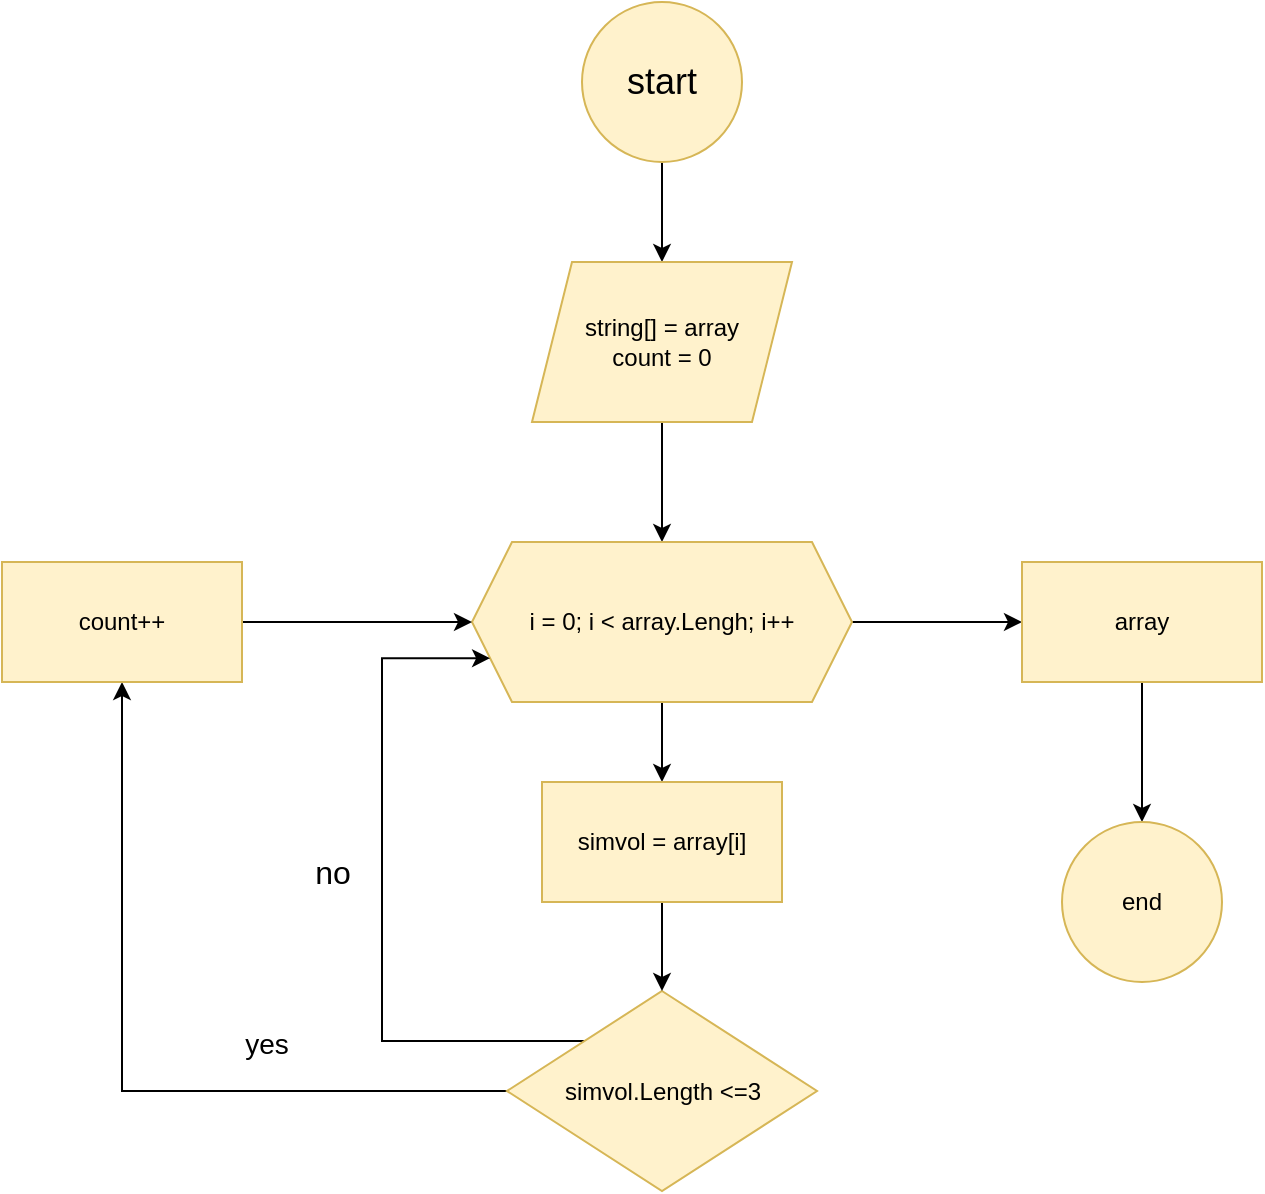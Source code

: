 <mxfile version="21.1.2" type="github">
  <diagram name="Страница 1" id="IVXsZOkJokUHgQ0Ynaj-">
    <mxGraphModel dx="996" dy="541" grid="1" gridSize="10" guides="1" tooltips="1" connect="1" arrows="1" fold="1" page="1" pageScale="1" pageWidth="827" pageHeight="1169" math="0" shadow="0">
      <root>
        <mxCell id="0" />
        <mxCell id="1" parent="0" />
        <mxCell id="yYiDx-lHQs9HDMCEQHuA-3" value="" style="edgeStyle=orthogonalEdgeStyle;rounded=0;orthogonalLoop=1;jettySize=auto;html=1;" edge="1" parent="1" source="yYiDx-lHQs9HDMCEQHuA-1" target="yYiDx-lHQs9HDMCEQHuA-2">
          <mxGeometry relative="1" as="geometry" />
        </mxCell>
        <mxCell id="yYiDx-lHQs9HDMCEQHuA-1" value="&lt;font style=&quot;font-size: 18px;&quot;&gt;start&lt;/font&gt;" style="ellipse;whiteSpace=wrap;html=1;aspect=fixed;fillColor=#fff2cc;strokeColor=#d6b656;" vertex="1" parent="1">
          <mxGeometry x="360" y="40" width="80" height="80" as="geometry" />
        </mxCell>
        <mxCell id="yYiDx-lHQs9HDMCEQHuA-7" value="" style="edgeStyle=orthogonalEdgeStyle;rounded=0;orthogonalLoop=1;jettySize=auto;html=1;" edge="1" parent="1" source="yYiDx-lHQs9HDMCEQHuA-2" target="yYiDx-lHQs9HDMCEQHuA-6">
          <mxGeometry relative="1" as="geometry" />
        </mxCell>
        <mxCell id="yYiDx-lHQs9HDMCEQHuA-2" value="string[] = array&lt;br&gt;count = 0" style="shape=parallelogram;perimeter=parallelogramPerimeter;whiteSpace=wrap;html=1;fixedSize=1;fillColor=#fff2cc;strokeColor=#d6b656;" vertex="1" parent="1">
          <mxGeometry x="335" y="170" width="130" height="80" as="geometry" />
        </mxCell>
        <mxCell id="yYiDx-lHQs9HDMCEQHuA-22" style="edgeStyle=orthogonalEdgeStyle;rounded=0;orthogonalLoop=1;jettySize=auto;html=1;entryX=0.5;entryY=0;entryDx=0;entryDy=0;" edge="1" parent="1" source="yYiDx-lHQs9HDMCEQHuA-6" target="yYiDx-lHQs9HDMCEQHuA-14">
          <mxGeometry relative="1" as="geometry" />
        </mxCell>
        <mxCell id="yYiDx-lHQs9HDMCEQHuA-26" value="" style="edgeStyle=orthogonalEdgeStyle;rounded=0;orthogonalLoop=1;jettySize=auto;html=1;" edge="1" parent="1" source="yYiDx-lHQs9HDMCEQHuA-6" target="yYiDx-lHQs9HDMCEQHuA-25">
          <mxGeometry relative="1" as="geometry" />
        </mxCell>
        <mxCell id="yYiDx-lHQs9HDMCEQHuA-6" value="i = 0; i &amp;lt; array.Lengh; i++" style="shape=hexagon;perimeter=hexagonPerimeter2;whiteSpace=wrap;html=1;fixedSize=1;fillColor=#fff2cc;strokeColor=#d6b656;" vertex="1" parent="1">
          <mxGeometry x="305" y="310" width="190" height="80" as="geometry" />
        </mxCell>
        <mxCell id="yYiDx-lHQs9HDMCEQHuA-20" style="edgeStyle=orthogonalEdgeStyle;rounded=0;orthogonalLoop=1;jettySize=auto;html=1;entryX=0.5;entryY=1;entryDx=0;entryDy=0;" edge="1" parent="1" source="yYiDx-lHQs9HDMCEQHuA-12" target="yYiDx-lHQs9HDMCEQHuA-18">
          <mxGeometry relative="1" as="geometry" />
        </mxCell>
        <mxCell id="yYiDx-lHQs9HDMCEQHuA-27" value="&lt;font style=&quot;font-size: 14px;&quot;&gt;yes&lt;/font&gt;" style="edgeLabel;html=1;align=center;verticalAlign=middle;resizable=0;points=[];" vertex="1" connectable="0" parent="yYiDx-lHQs9HDMCEQHuA-20">
          <mxGeometry x="-0.391" relative="1" as="geometry">
            <mxPoint y="-24" as="offset" />
          </mxGeometry>
        </mxCell>
        <mxCell id="yYiDx-lHQs9HDMCEQHuA-23" style="edgeStyle=orthogonalEdgeStyle;rounded=0;orthogonalLoop=1;jettySize=auto;html=1;exitX=0;exitY=0;exitDx=0;exitDy=0;entryX=0;entryY=0.75;entryDx=0;entryDy=0;" edge="1" parent="1" source="yYiDx-lHQs9HDMCEQHuA-12" target="yYiDx-lHQs9HDMCEQHuA-6">
          <mxGeometry relative="1" as="geometry">
            <Array as="points">
              <mxPoint x="260" y="560" />
              <mxPoint x="260" y="368" />
            </Array>
          </mxGeometry>
        </mxCell>
        <mxCell id="yYiDx-lHQs9HDMCEQHuA-12" value="simvol.Length &amp;lt;=3" style="rhombus;whiteSpace=wrap;html=1;fillColor=#fff2cc;strokeColor=#d6b656;" vertex="1" parent="1">
          <mxGeometry x="322.5" y="534.5" width="155" height="100" as="geometry" />
        </mxCell>
        <mxCell id="yYiDx-lHQs9HDMCEQHuA-21" style="edgeStyle=orthogonalEdgeStyle;rounded=0;orthogonalLoop=1;jettySize=auto;html=1;entryX=0.5;entryY=0;entryDx=0;entryDy=0;" edge="1" parent="1" source="yYiDx-lHQs9HDMCEQHuA-14" target="yYiDx-lHQs9HDMCEQHuA-12">
          <mxGeometry relative="1" as="geometry" />
        </mxCell>
        <mxCell id="yYiDx-lHQs9HDMCEQHuA-14" value="simvol = array[i]&lt;br&gt;" style="whiteSpace=wrap;html=1;fillColor=#fff2cc;strokeColor=#d6b656;" vertex="1" parent="1">
          <mxGeometry x="340" y="430" width="120" height="60" as="geometry" />
        </mxCell>
        <mxCell id="yYiDx-lHQs9HDMCEQHuA-24" style="edgeStyle=orthogonalEdgeStyle;rounded=0;orthogonalLoop=1;jettySize=auto;html=1;entryX=0;entryY=0.5;entryDx=0;entryDy=0;" edge="1" parent="1" source="yYiDx-lHQs9HDMCEQHuA-18" target="yYiDx-lHQs9HDMCEQHuA-6">
          <mxGeometry relative="1" as="geometry" />
        </mxCell>
        <mxCell id="yYiDx-lHQs9HDMCEQHuA-18" value="count++" style="whiteSpace=wrap;html=1;fillColor=#fff2cc;strokeColor=#d6b656;" vertex="1" parent="1">
          <mxGeometry x="70" y="320" width="120" height="60" as="geometry" />
        </mxCell>
        <mxCell id="yYiDx-lHQs9HDMCEQHuA-31" value="" style="edgeStyle=orthogonalEdgeStyle;rounded=0;orthogonalLoop=1;jettySize=auto;html=1;" edge="1" parent="1" source="yYiDx-lHQs9HDMCEQHuA-25" target="yYiDx-lHQs9HDMCEQHuA-30">
          <mxGeometry relative="1" as="geometry" />
        </mxCell>
        <mxCell id="yYiDx-lHQs9HDMCEQHuA-25" value="array" style="whiteSpace=wrap;html=1;fillColor=#fff2cc;strokeColor=#d6b656;" vertex="1" parent="1">
          <mxGeometry x="580" y="320" width="120" height="60" as="geometry" />
        </mxCell>
        <mxCell id="yYiDx-lHQs9HDMCEQHuA-28" value="&lt;font style=&quot;font-size: 16px;&quot;&gt;no&lt;/font&gt;" style="text;html=1;align=center;verticalAlign=middle;resizable=0;points=[];autosize=1;strokeColor=none;fillColor=none;" vertex="1" parent="1">
          <mxGeometry x="215" y="460" width="40" height="30" as="geometry" />
        </mxCell>
        <mxCell id="yYiDx-lHQs9HDMCEQHuA-30" value="end" style="ellipse;whiteSpace=wrap;html=1;fillColor=#fff2cc;strokeColor=#d6b656;" vertex="1" parent="1">
          <mxGeometry x="600" y="450" width="80" height="80" as="geometry" />
        </mxCell>
      </root>
    </mxGraphModel>
  </diagram>
</mxfile>
